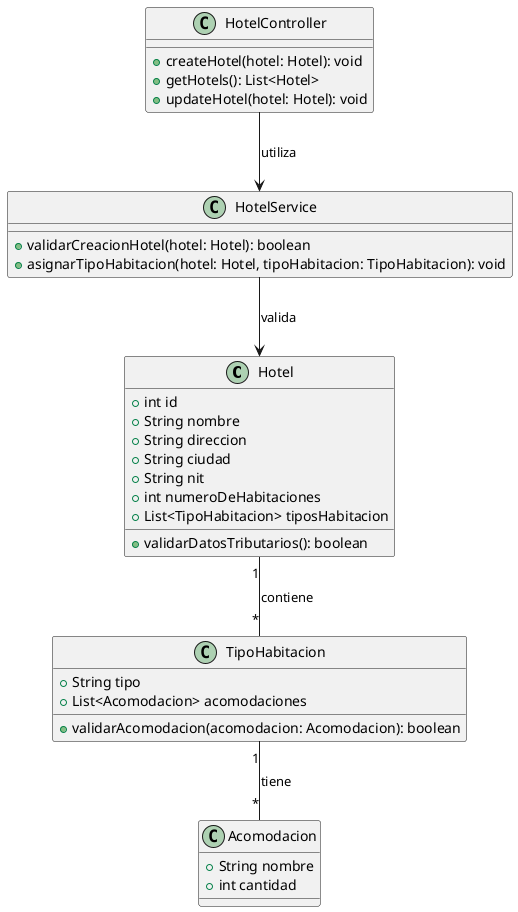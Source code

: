 @startuml

class Hotel {
    +int id
    +String nombre
    +String direccion
    +String ciudad
    +String nit
    +int numeroDeHabitaciones
    +List<TipoHabitacion> tiposHabitacion
    +validarDatosTributarios(): boolean
}

class TipoHabitacion {
    +String tipo
    +List<Acomodacion> acomodaciones
    +validarAcomodacion(acomodacion: Acomodacion): boolean
}

class Acomodacion {
    +String nombre
    +int cantidad
}

class HotelController {
    +createHotel(hotel: Hotel): void
    +getHotels(): List<Hotel>
    +updateHotel(hotel: Hotel): void
}

class HotelService {
    +validarCreacionHotel(hotel: Hotel): boolean
    +asignarTipoHabitacion(hotel: Hotel, tipoHabitacion: TipoHabitacion): void
}

Hotel "1" -- "*" TipoHabitacion : contiene
TipoHabitacion "1" -- "*" Acomodacion : tiene
HotelController --> HotelService : utiliza
HotelService --> Hotel : valida

@enduml